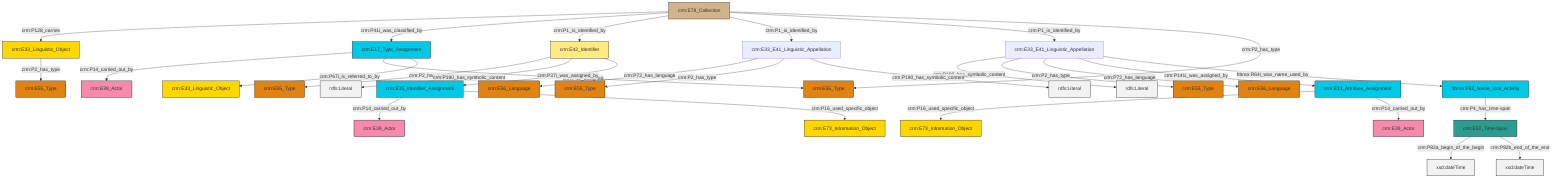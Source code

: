graph TD
classDef Literal fill:#f2f2f2,stroke:#000000;
classDef CRM_Entity fill:#FFFFFF,stroke:#000000;
classDef Temporal_Entity fill:#00C9E6, stroke:#000000;
classDef Type fill:#E18312, stroke:#000000;
classDef Time-Span fill:#2C9C91, stroke:#000000;
classDef Appellation fill:#FFEB7F, stroke:#000000;
classDef Place fill:#008836, stroke:#000000;
classDef Persistent_Item fill:#B266B2, stroke:#000000;
classDef Conceptual_Object fill:#FFD700, stroke:#000000;
classDef Physical_Thing fill:#D2B48C, stroke:#000000;
classDef Actor fill:#f58aad, stroke:#000000;
classDef PC_Classes fill:#4ce600, stroke:#000000;
classDef Multi fill:#cccccc,stroke:#000000;

0["crm:E78_Collection"]:::Physical_Thing -->|crm:P128_carries| 1["crm:E33_Linguistic_Object"]:::Conceptual_Object
4["frbroo:F52_Name_Use_Activity"]:::Temporal_Entity -->|crm:P4_has_time-span| 5["crm:E52_Time-Span"]:::Time-Span
6["crm:E33_E41_Linguistic_Appellation"]:::Default -->|crm:P190_has_symbolic_content| 7[rdfs:Literal]:::Literal
12["crm:E42_Identifier"]:::Appellation -->|crm:P2_has_type| 13["crm:E55_Type"]:::Type
0["crm:E78_Collection"]:::Physical_Thing -->|crm:P41i_was_classified_by| 17["crm:E17_Type_Assignment"]:::Temporal_Entity
0["crm:E78_Collection"]:::Physical_Thing -->|crm:P1_is_identified_by| 12["crm:E42_Identifier"]:::Appellation
6["crm:E33_E41_Linguistic_Appellation"]:::Default -->|crm:P2_has_type| 21["crm:E55_Type"]:::Type
19["crm:E15_Identifier_Assignment"]:::Temporal_Entity -->|crm:P14_carried_out_by| 22["crm:E39_Actor"]:::Actor
6["crm:E33_E41_Linguistic_Appellation"]:::Default -->|crm:P72_has_language| 23["crm:E56_Language"]:::Type
0["crm:E78_Collection"]:::Physical_Thing -->|crm:P1_is_identified_by| 24["crm:E33_E41_Linguistic_Appellation"]:::Default
17["crm:E17_Type_Assignment"]:::Temporal_Entity -->|crm:P14_carried_out_by| 27["crm:E39_Actor"]:::Actor
17["crm:E17_Type_Assignment"]:::Temporal_Entity -->|crm:P42_assigned| 28["crm:E55_Type"]:::Type
24["crm:E33_E41_Linguistic_Appellation"]:::Default -->|crm:P72_has_language| 30["crm:E56_Language"]:::Type
0["crm:E78_Collection"]:::Physical_Thing -->|crm:P1_is_identified_by| 6["crm:E33_E41_Linguistic_Appellation"]:::Default
15["crm:E13_Attribute_Assignment"]:::Temporal_Entity -->|crm:P16_used_specific_object| 37["crm:E73_Information_Object"]:::Conceptual_Object
5["crm:E52_Time-Span"]:::Time-Span -->|crm:P82a_begin_of_the_begin| 41[xsd:dateTime]:::Literal
24["crm:E33_E41_Linguistic_Appellation"]:::Default -->|crm:P2_has_type| 8["crm:E55_Type"]:::Type
19["crm:E15_Identifier_Assignment"]:::Temporal_Entity -->|crm:P16_used_specific_object| 33["crm:E73_Information_Object"]:::Conceptual_Object
6["crm:E33_E41_Linguistic_Appellation"]:::Default -->|crm:P141i_was_assigned_by| 15["crm:E13_Attribute_Assignment"]:::Temporal_Entity
12["crm:E42_Identifier"]:::Appellation -->|crm:P190_has_symbolic_content| 43[rdfs:Literal]:::Literal
12["crm:E42_Identifier"]:::Appellation -->|crm:P37i_was_assigned_by| 19["crm:E15_Identifier_Assignment"]:::Temporal_Entity
1["crm:E33_Linguistic_Object"]:::Conceptual_Object -->|crm:P2_has_type| 45["crm:E55_Type"]:::Type
6["crm:E33_E41_Linguistic_Appellation"]:::Default -->|frbroo:R64i_was_name_used_by| 4["frbroo:F52_Name_Use_Activity"]:::Temporal_Entity
5["crm:E52_Time-Span"]:::Time-Span -->|crm:P82b_end_of_the_end| 47[xsd:dateTime]:::Literal
0["crm:E78_Collection"]:::Physical_Thing -->|crm:P2_has_type| 28["crm:E55_Type"]:::Type
24["crm:E33_E41_Linguistic_Appellation"]:::Default -->|crm:P190_has_symbolic_content| 49[rdfs:Literal]:::Literal
15["crm:E13_Attribute_Assignment"]:::Temporal_Entity -->|crm:P14_carried_out_by| 2["crm:E39_Actor"]:::Actor
17["crm:E17_Type_Assignment"]:::Temporal_Entity -->|crm:P67i_is_referred_to_by| 10["crm:E33_Linguistic_Object"]:::Conceptual_Object